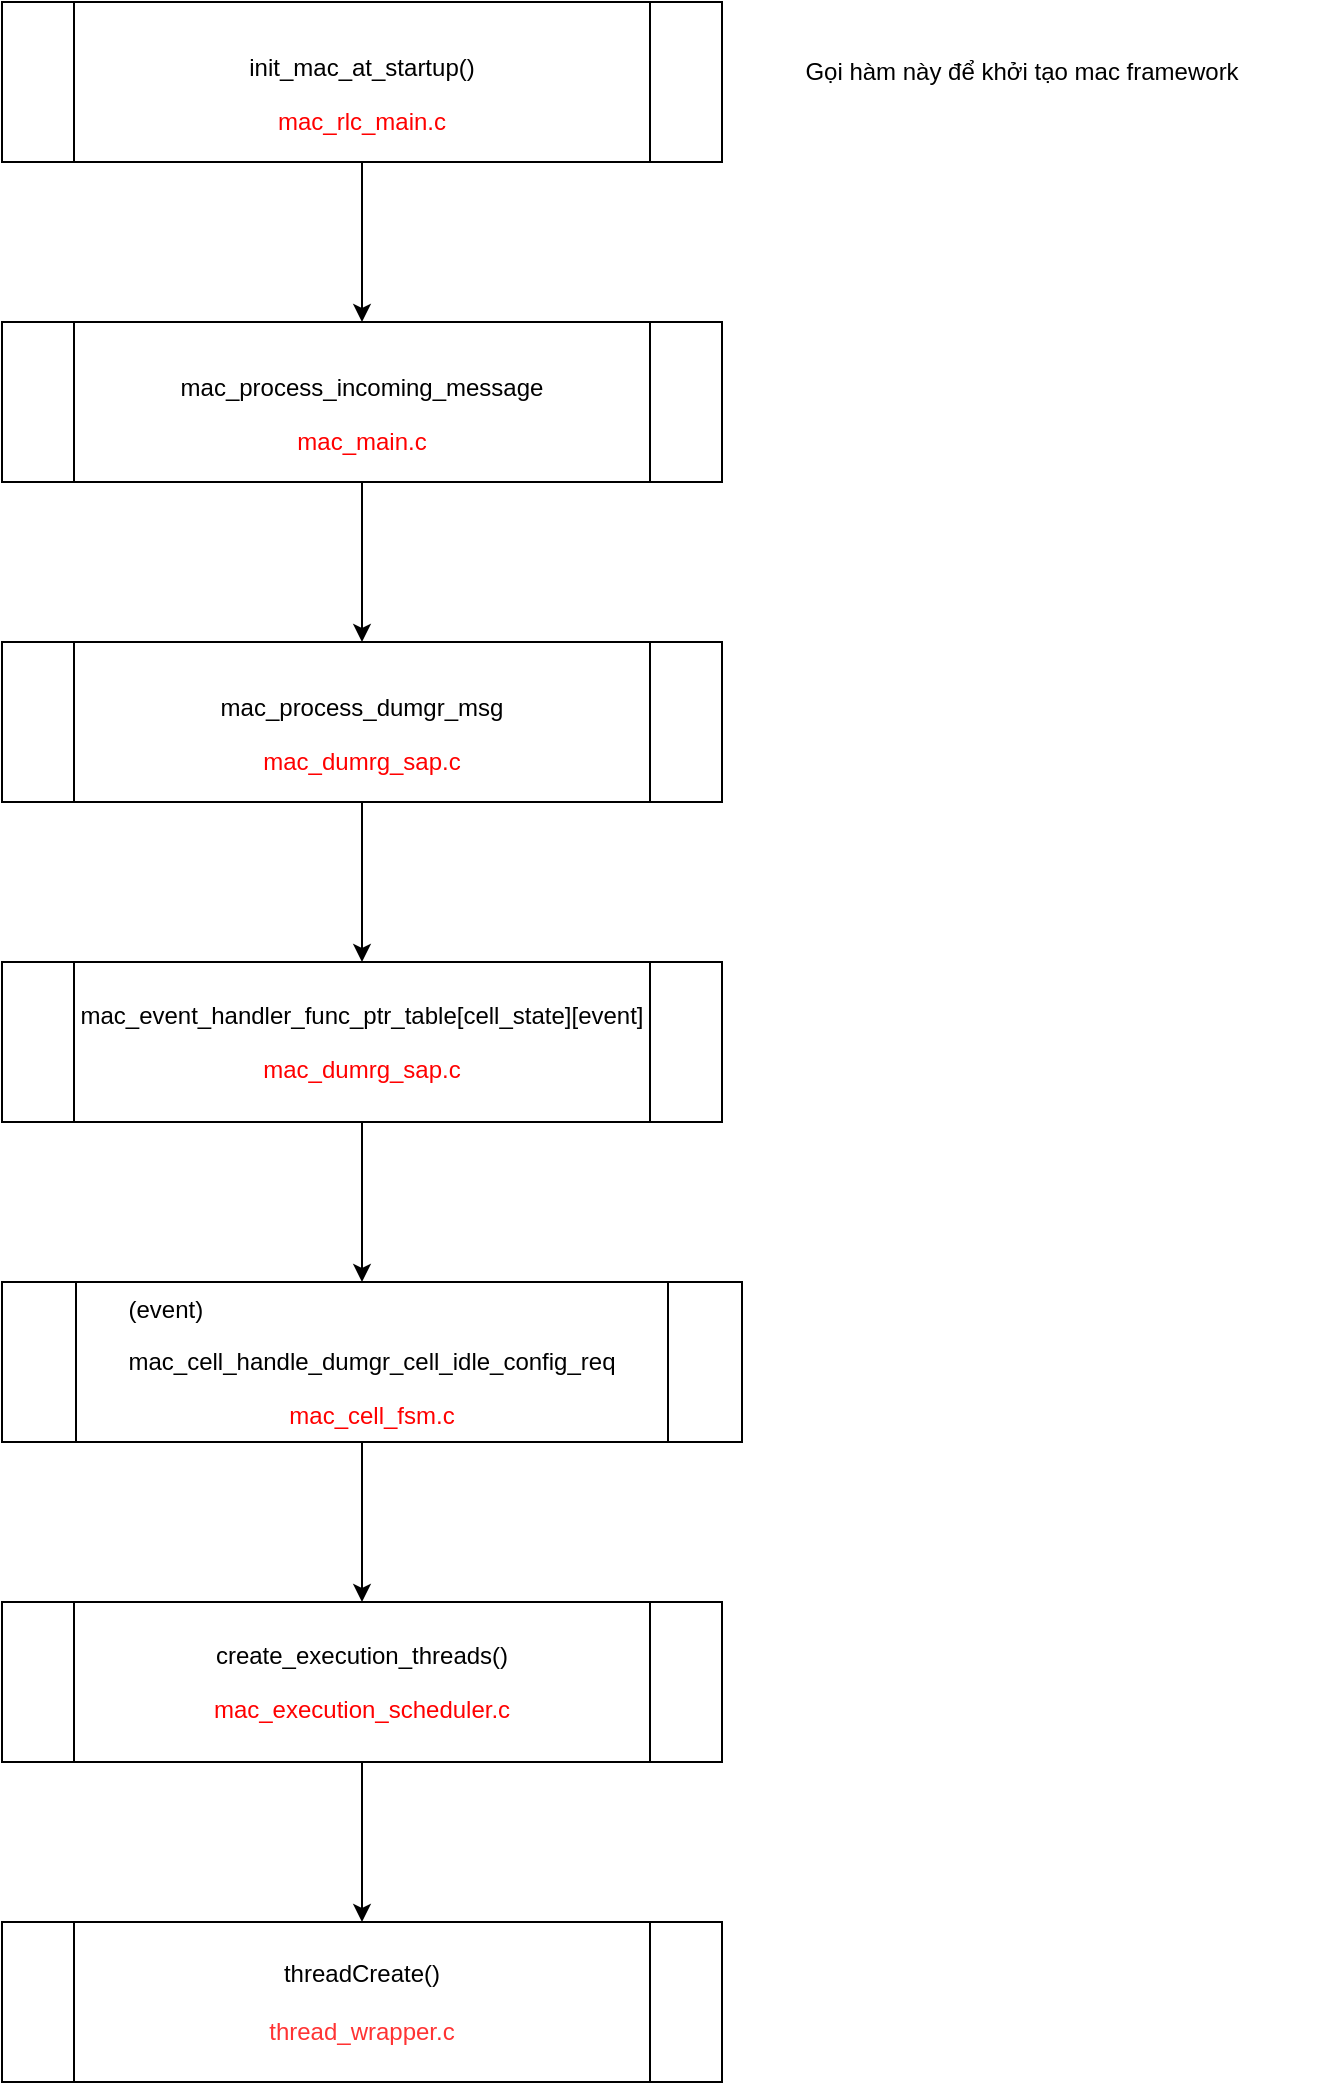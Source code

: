 <mxfile version="14.8.5" type="github">
  <diagram id="GJgRJn0Kxo9xsWQIulSl" name="Page-1">
    <mxGraphModel dx="1182" dy="774" grid="1" gridSize="10" guides="1" tooltips="1" connect="1" arrows="1" fold="1" page="1" pageScale="1" pageWidth="827" pageHeight="1169" math="0" shadow="0">
      <root>
        <mxCell id="0" />
        <mxCell id="1" parent="0" />
        <mxCell id="6Ytnl5Ir1UJzlE07AEL9-10" value="" style="edgeStyle=orthogonalEdgeStyle;rounded=0;orthogonalLoop=1;jettySize=auto;html=1;" parent="1" source="6Ytnl5Ir1UJzlE07AEL9-1" target="6Ytnl5Ir1UJzlE07AEL9-2" edge="1">
          <mxGeometry relative="1" as="geometry" />
        </mxCell>
        <mxCell id="6Ytnl5Ir1UJzlE07AEL9-1" value="&lt;p class=&quot;MsoNormal&quot;&gt;init_mac_at_startup() &lt;/p&gt;&lt;span style=&quot;color: red&quot;&gt;mac_rlc_main.c&lt;/span&gt;" style="shape=process;whiteSpace=wrap;html=1;backgroundOutline=1;" parent="1" vertex="1">
          <mxGeometry x="40" y="40" width="360" height="80" as="geometry" />
        </mxCell>
        <mxCell id="6Ytnl5Ir1UJzlE07AEL9-11" value="" style="edgeStyle=orthogonalEdgeStyle;rounded=0;orthogonalLoop=1;jettySize=auto;html=1;" parent="1" source="6Ytnl5Ir1UJzlE07AEL9-2" target="6Ytnl5Ir1UJzlE07AEL9-5" edge="1">
          <mxGeometry relative="1" as="geometry" />
        </mxCell>
        <mxCell id="6Ytnl5Ir1UJzlE07AEL9-2" value="&lt;p class=&quot;MsoNormal&quot;&gt;mac_process_incoming_message&lt;br&gt;&lt;/p&gt;&lt;span style=&quot;color: red&quot;&gt;mac_main.c&lt;/span&gt;" style="shape=process;whiteSpace=wrap;html=1;backgroundOutline=1;" parent="1" vertex="1">
          <mxGeometry x="40" y="200" width="360" height="80" as="geometry" />
        </mxCell>
        <mxCell id="6Ytnl5Ir1UJzlE07AEL9-12" value="" style="edgeStyle=orthogonalEdgeStyle;rounded=0;orthogonalLoop=1;jettySize=auto;html=1;" parent="1" source="6Ytnl5Ir1UJzlE07AEL9-5" target="6Ytnl5Ir1UJzlE07AEL9-7" edge="1">
          <mxGeometry relative="1" as="geometry" />
        </mxCell>
        <mxCell id="6Ytnl5Ir1UJzlE07AEL9-5" value="&lt;p class=&quot;MsoNormal&quot;&gt;mac_process_dumgr_msg &lt;/p&gt;&lt;span style=&quot;color: red&quot;&gt;mac_dumrg_sap.c&lt;/span&gt;" style="shape=process;whiteSpace=wrap;html=1;backgroundOutline=1;" parent="1" vertex="1">
          <mxGeometry x="40" y="360" width="360" height="80" as="geometry" />
        </mxCell>
        <mxCell id="6Ytnl5Ir1UJzlE07AEL9-13" value="" style="edgeStyle=orthogonalEdgeStyle;rounded=0;orthogonalLoop=1;jettySize=auto;html=1;" parent="1" source="6Ytnl5Ir1UJzlE07AEL9-7" target="6Ytnl5Ir1UJzlE07AEL9-8" edge="1">
          <mxGeometry relative="1" as="geometry">
            <Array as="points">
              <mxPoint x="220" y="670" />
              <mxPoint x="220" y="670" />
            </Array>
          </mxGeometry>
        </mxCell>
        <mxCell id="6Ytnl5Ir1UJzlE07AEL9-7" value="&lt;p class=&quot;MsoNormal&quot;&gt;mac_event_handler_func_ptr_table[cell_state][event]&lt;/p&gt;&lt;p class=&quot;MsoNormal&quot;&gt;&lt;span style=&quot;color: red&quot;&gt;mac_dumrg_sap.c&lt;/span&gt;&lt;br&gt;&lt;/p&gt;" style="shape=process;whiteSpace=wrap;html=1;backgroundOutline=1;" parent="1" vertex="1">
          <mxGeometry x="40" y="520" width="360" height="80" as="geometry" />
        </mxCell>
        <mxCell id="6Ytnl5Ir1UJzlE07AEL9-14" value="" style="edgeStyle=orthogonalEdgeStyle;rounded=0;orthogonalLoop=1;jettySize=auto;html=1;" parent="1" source="6Ytnl5Ir1UJzlE07AEL9-8" target="6Ytnl5Ir1UJzlE07AEL9-9" edge="1">
          <mxGeometry relative="1" as="geometry">
            <Array as="points">
              <mxPoint x="220" y="820" />
              <mxPoint x="220" y="820" />
            </Array>
          </mxGeometry>
        </mxCell>
        <mxCell id="6Ytnl5Ir1UJzlE07AEL9-8" value="&lt;p class=&quot;MsoNormal&quot; style=&quot;text-align: left&quot;&gt;(event)&amp;nbsp;&lt;/p&gt;&lt;p class=&quot;MsoNormal&quot;&gt;mac_cell_handle_dumgr_cell_idle_config_req&lt;/p&gt;&lt;p class=&quot;MsoNormal&quot;&gt;&lt;span style=&quot;color: red&quot;&gt;mac_cell_fsm.c&lt;/span&gt;&lt;br&gt;&lt;/p&gt;" style="shape=process;whiteSpace=wrap;html=1;backgroundOutline=1;" parent="1" vertex="1">
          <mxGeometry x="40" y="680" width="370" height="80" as="geometry" />
        </mxCell>
        <mxCell id="ZVxGiSAtWTaGEBA0P96D-2" value="" style="edgeStyle=orthogonalEdgeStyle;rounded=0;orthogonalLoop=1;jettySize=auto;html=1;" edge="1" parent="1" source="6Ytnl5Ir1UJzlE07AEL9-9" target="ZVxGiSAtWTaGEBA0P96D-1">
          <mxGeometry relative="1" as="geometry" />
        </mxCell>
        <mxCell id="6Ytnl5Ir1UJzlE07AEL9-9" value="&lt;p class=&quot;MsoNormal&quot;&gt;create_execution_threads()&lt;br&gt;&lt;/p&gt;&lt;p class=&quot;MsoNormal&quot; style=&quot;text-align: left&quot;&gt;&lt;span style=&quot;color: red ; text-align: center&quot;&gt;mac_execution_scheduler.c&lt;/span&gt;&lt;br&gt;&lt;/p&gt;" style="shape=process;whiteSpace=wrap;html=1;backgroundOutline=1;" parent="1" vertex="1">
          <mxGeometry x="40" y="840" width="360" height="80" as="geometry" />
        </mxCell>
        <mxCell id="ZVxGiSAtWTaGEBA0P96D-1" value="threadCreate()&lt;br&gt;&lt;br&gt;&lt;font color=&quot;#ff3333&quot;&gt;thread_wrapper.c&lt;/font&gt;" style="shape=process;whiteSpace=wrap;html=1;backgroundOutline=1;" vertex="1" parent="1">
          <mxGeometry x="40" y="1000" width="360" height="80" as="geometry" />
        </mxCell>
        <mxCell id="ZVxGiSAtWTaGEBA0P96D-4" value="Gọi hàm này để khởi tạo mac framework" style="text;html=1;strokeColor=none;fillColor=none;align=center;verticalAlign=middle;whiteSpace=wrap;rounded=0;" vertex="1" parent="1">
          <mxGeometry x="400" y="50" width="300" height="50" as="geometry" />
        </mxCell>
      </root>
    </mxGraphModel>
  </diagram>
</mxfile>
